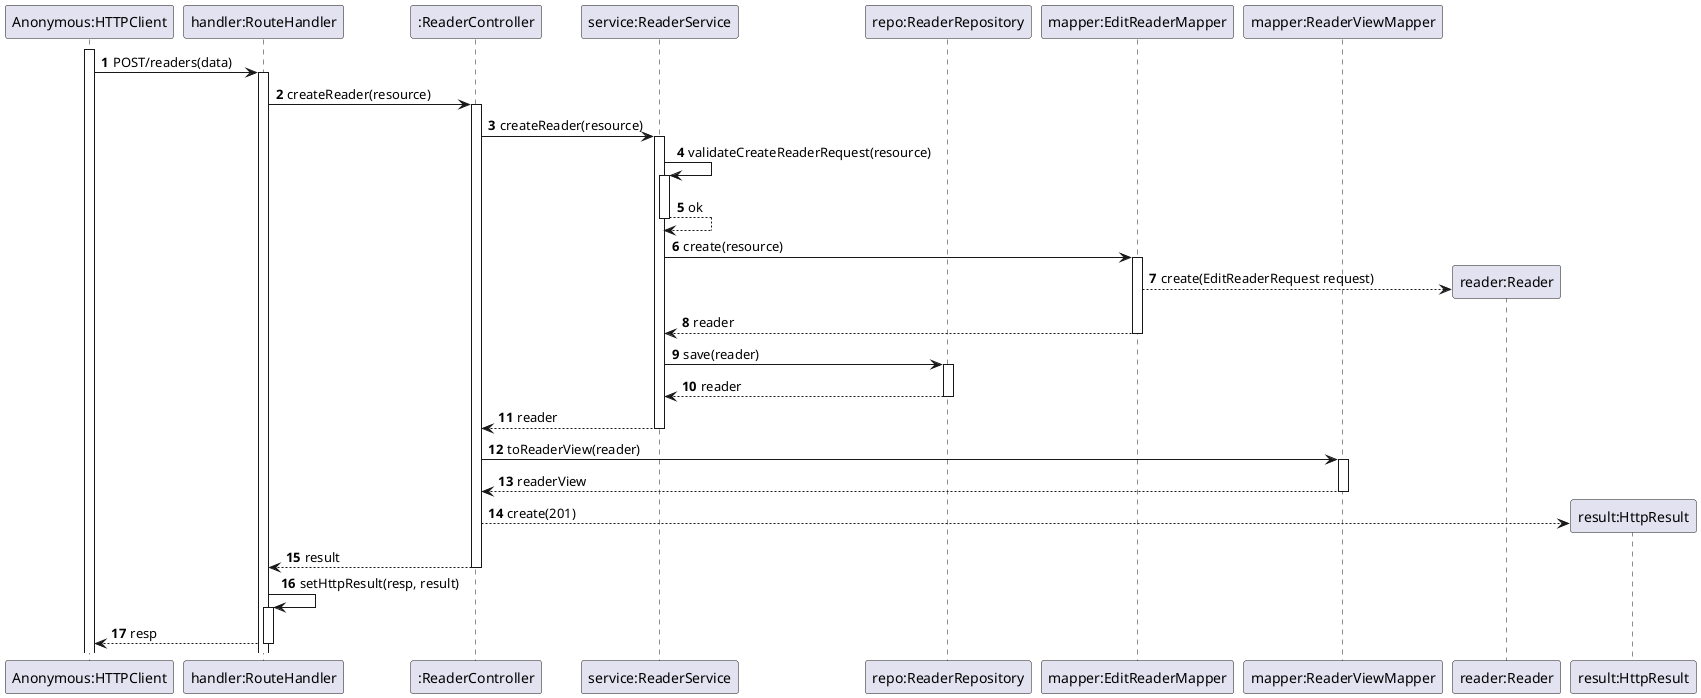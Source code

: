 @startuml

'https://plantuml.com/sequence-diagram

autoactivate on
autonumber

participant "Anonymous:HTTPClient" as HTTPClient
participant "handler:RouteHandler" as System
participant ":ReaderController" as Ctrl
participant "service:ReaderService" as Service
participant "repo:ReaderRepository" as Repo
participant "mapper:EditReaderMapper" as EditReaderMapper
participant "mapper:ReaderViewMapper" as ReaderViewMapper
participant "reader:Reader" as Reader
participant "result:HttpResult" as Result

activate HTTPClient

HTTPClient -> System: POST/readers(data)
System -> Ctrl: createReader(resource)
Ctrl -> Service: createReader(resource)
Service -> Service: validateCreateReaderRequest(resource)
Service --> Service: ok
Service -> EditReaderMapper: create(resource)
EditReaderMapper --> Reader**: create(EditReaderRequest request)
EditReaderMapper --> Service: reader
Service -> Repo: save(reader)
Repo --> Service: reader
Service --> Ctrl: reader
Ctrl -> ReaderViewMapper: toReaderView(reader)
ReaderViewMapper --> Ctrl: readerView
Ctrl --> Result**: create(201)
Ctrl --> System: result
System -> System: setHttpResult(resp, result)
System --> HTTPClient: resp

@enduml
